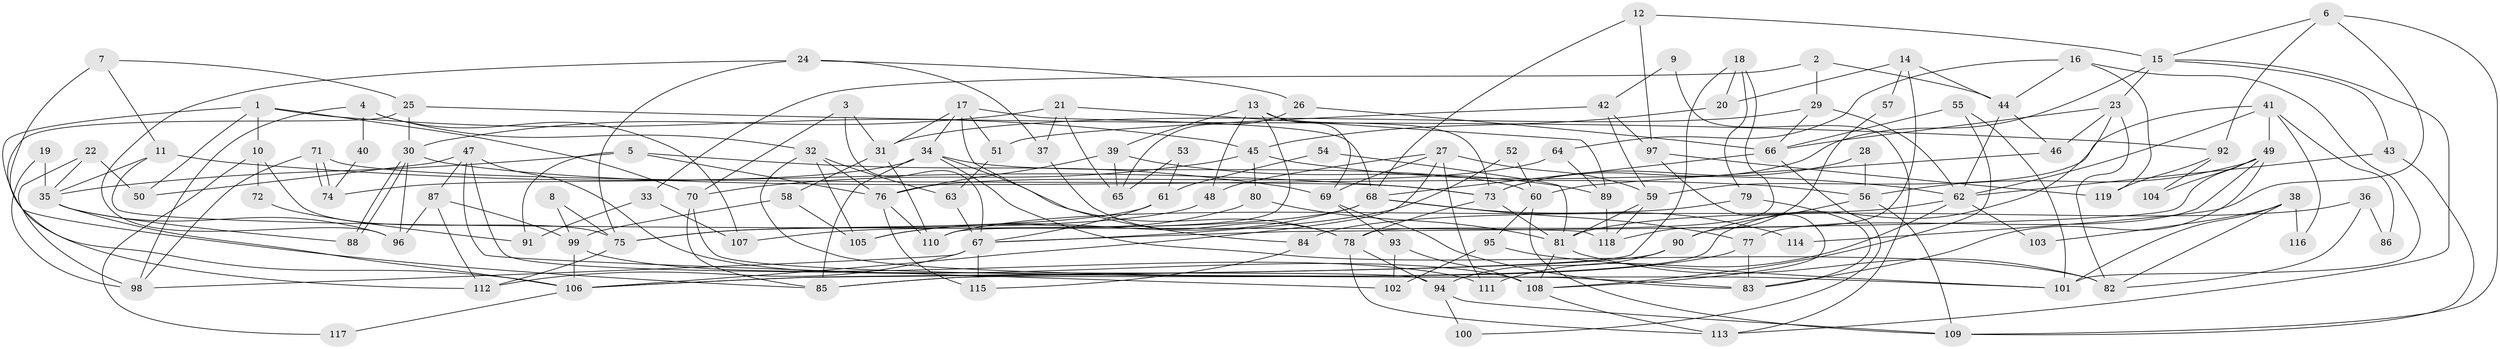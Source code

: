 // Generated by graph-tools (version 1.1) at 2025/36/03/09/25 02:36:04]
// undirected, 119 vertices, 238 edges
graph export_dot {
graph [start="1"]
  node [color=gray90,style=filled];
  1;
  2;
  3;
  4;
  5;
  6;
  7;
  8;
  9;
  10;
  11;
  12;
  13;
  14;
  15;
  16;
  17;
  18;
  19;
  20;
  21;
  22;
  23;
  24;
  25;
  26;
  27;
  28;
  29;
  30;
  31;
  32;
  33;
  34;
  35;
  36;
  37;
  38;
  39;
  40;
  41;
  42;
  43;
  44;
  45;
  46;
  47;
  48;
  49;
  50;
  51;
  52;
  53;
  54;
  55;
  56;
  57;
  58;
  59;
  60;
  61;
  62;
  63;
  64;
  65;
  66;
  67;
  68;
  69;
  70;
  71;
  72;
  73;
  74;
  75;
  76;
  77;
  78;
  79;
  80;
  81;
  82;
  83;
  84;
  85;
  86;
  87;
  88;
  89;
  90;
  91;
  92;
  93;
  94;
  95;
  96;
  97;
  98;
  99;
  100;
  101;
  102;
  103;
  104;
  105;
  106;
  107;
  108;
  109;
  110;
  111;
  112;
  113;
  114;
  115;
  116;
  117;
  118;
  119;
  1 -- 70;
  1 -- 106;
  1 -- 10;
  1 -- 45;
  1 -- 50;
  2 -- 44;
  2 -- 29;
  2 -- 33;
  3 -- 31;
  3 -- 70;
  3 -- 67;
  4 -- 98;
  4 -- 32;
  4 -- 40;
  4 -- 107;
  5 -- 35;
  5 -- 76;
  5 -- 69;
  5 -- 91;
  6 -- 15;
  6 -- 109;
  6 -- 92;
  6 -- 114;
  7 -- 85;
  7 -- 11;
  7 -- 25;
  8 -- 75;
  8 -- 99;
  9 -- 42;
  9 -- 113;
  10 -- 75;
  10 -- 72;
  10 -- 117;
  11 -- 73;
  11 -- 35;
  11 -- 118;
  12 -- 68;
  12 -- 15;
  12 -- 97;
  13 -- 39;
  13 -- 69;
  13 -- 48;
  13 -- 73;
  13 -- 110;
  14 -- 20;
  14 -- 90;
  14 -- 44;
  14 -- 57;
  15 -- 23;
  15 -- 43;
  15 -- 73;
  15 -- 113;
  16 -- 119;
  16 -- 44;
  16 -- 64;
  16 -- 101;
  17 -- 34;
  17 -- 31;
  17 -- 51;
  17 -- 68;
  17 -- 84;
  18 -- 106;
  18 -- 78;
  18 -- 20;
  18 -- 79;
  19 -- 35;
  19 -- 98;
  20 -- 45;
  21 -- 30;
  21 -- 89;
  21 -- 37;
  21 -- 65;
  22 -- 50;
  22 -- 98;
  22 -- 35;
  23 -- 66;
  23 -- 82;
  23 -- 46;
  23 -- 85;
  24 -- 37;
  24 -- 96;
  24 -- 26;
  24 -- 75;
  25 -- 112;
  25 -- 30;
  25 -- 92;
  26 -- 65;
  26 -- 66;
  27 -- 106;
  27 -- 59;
  27 -- 48;
  27 -- 69;
  27 -- 111;
  28 -- 56;
  28 -- 73;
  29 -- 62;
  29 -- 66;
  29 -- 31;
  30 -- 88;
  30 -- 88;
  30 -- 56;
  30 -- 96;
  31 -- 110;
  31 -- 58;
  32 -- 76;
  32 -- 105;
  32 -- 63;
  32 -- 101;
  33 -- 107;
  33 -- 91;
  34 -- 78;
  34 -- 85;
  34 -- 60;
  34 -- 74;
  34 -- 82;
  35 -- 106;
  35 -- 88;
  35 -- 96;
  36 -- 82;
  36 -- 81;
  36 -- 86;
  37 -- 78;
  38 -- 101;
  38 -- 82;
  38 -- 103;
  38 -- 116;
  39 -- 89;
  39 -- 76;
  39 -- 65;
  40 -- 74;
  41 -- 62;
  41 -- 49;
  41 -- 59;
  41 -- 86;
  41 -- 116;
  42 -- 59;
  42 -- 51;
  42 -- 97;
  43 -- 109;
  43 -- 62;
  44 -- 46;
  44 -- 62;
  45 -- 70;
  45 -- 62;
  45 -- 80;
  46 -- 60;
  47 -- 108;
  47 -- 94;
  47 -- 50;
  47 -- 87;
  47 -- 102;
  48 -- 75;
  49 -- 67;
  49 -- 77;
  49 -- 56;
  49 -- 83;
  49 -- 104;
  51 -- 63;
  52 -- 67;
  52 -- 60;
  53 -- 65;
  53 -- 61;
  54 -- 81;
  54 -- 61;
  55 -- 101;
  55 -- 108;
  55 -- 66;
  56 -- 90;
  56 -- 109;
  57 -- 118;
  58 -- 99;
  58 -- 105;
  59 -- 81;
  59 -- 118;
  60 -- 95;
  60 -- 109;
  61 -- 75;
  61 -- 67;
  62 -- 84;
  62 -- 103;
  62 -- 111;
  63 -- 67;
  64 -- 76;
  64 -- 89;
  66 -- 68;
  66 -- 100;
  67 -- 112;
  67 -- 98;
  67 -- 115;
  68 -- 77;
  68 -- 105;
  68 -- 107;
  68 -- 114;
  69 -- 83;
  69 -- 93;
  70 -- 83;
  70 -- 85;
  71 -- 73;
  71 -- 74;
  71 -- 74;
  71 -- 98;
  72 -- 91;
  73 -- 78;
  73 -- 81;
  75 -- 112;
  76 -- 115;
  76 -- 110;
  77 -- 83;
  77 -- 85;
  78 -- 113;
  78 -- 94;
  79 -- 83;
  79 -- 110;
  80 -- 105;
  80 -- 81;
  81 -- 82;
  81 -- 108;
  84 -- 115;
  87 -- 96;
  87 -- 99;
  87 -- 112;
  89 -- 118;
  90 -- 94;
  90 -- 106;
  92 -- 104;
  92 -- 119;
  93 -- 108;
  93 -- 102;
  94 -- 109;
  94 -- 100;
  95 -- 102;
  95 -- 101;
  97 -- 108;
  97 -- 119;
  99 -- 111;
  99 -- 106;
  106 -- 117;
  108 -- 113;
}
